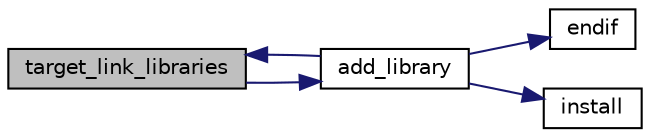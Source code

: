 digraph "target_link_libraries"
{
  edge [fontname="Helvetica",fontsize="10",labelfontname="Helvetica",labelfontsize="10"];
  node [fontname="Helvetica",fontsize="10",shape=record];
  rankdir="LR";
  Node1 [label="target_link_libraries",height=0.2,width=0.4,color="black", fillcolor="grey75", style="filled", fontcolor="black"];
  Node1 -> Node2 [color="midnightblue",fontsize="10",style="solid",fontname="Helvetica"];
  Node2 [label="add_library",height=0.2,width=0.4,color="black", fillcolor="white", style="filled",URL="$d8/d36/_core_2source_2_c_make_lists_8txt.html#a04dade15318d8138411c7e87d9b781c6"];
  Node2 -> Node1 [color="midnightblue",fontsize="10",style="solid",fontname="Helvetica"];
  Node2 -> Node3 [color="midnightblue",fontsize="10",style="solid",fontname="Helvetica"];
  Node3 [label="endif",height=0.2,width=0.4,color="black", fillcolor="white", style="filled",URL="$dc/de0/_acquisition_2_m_c_a_2source_2_c_make_lists_8txt.html#aeb1e8c468f68e07ffda16b89438d9b73"];
  Node2 -> Node4 [color="midnightblue",fontsize="10",style="solid",fontname="Helvetica"];
  Node4 [label="install",height=0.2,width=0.4,color="black", fillcolor="white", style="filled",URL="$d7/db3/_analysis_2_resources_2tests_2_c_make_lists_8txt.html#a5f1c6f3e6310280508125bd68fb2520d"];
}
